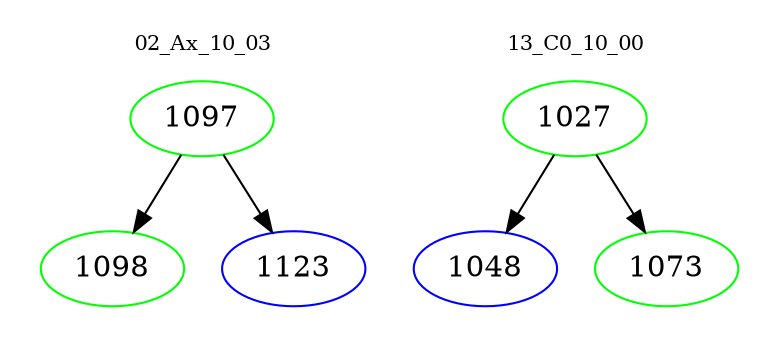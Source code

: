 digraph{
subgraph cluster_0 {
color = white
label = "02_Ax_10_03";
fontsize=10;
T0_1097 [label="1097", color="green"]
T0_1097 -> T0_1098 [color="black"]
T0_1098 [label="1098", color="green"]
T0_1097 -> T0_1123 [color="black"]
T0_1123 [label="1123", color="blue"]
}
subgraph cluster_1 {
color = white
label = "13_C0_10_00";
fontsize=10;
T1_1027 [label="1027", color="green"]
T1_1027 -> T1_1048 [color="black"]
T1_1048 [label="1048", color="blue"]
T1_1027 -> T1_1073 [color="black"]
T1_1073 [label="1073", color="green"]
}
}
